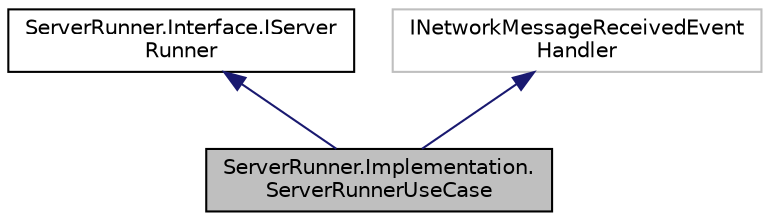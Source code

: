 digraph "ServerRunner.Implementation.ServerRunnerUseCase"
{
  edge [fontname="Helvetica",fontsize="10",labelfontname="Helvetica",labelfontsize="10"];
  node [fontname="Helvetica",fontsize="10",shape=record];
  Node1 [label="ServerRunner.Implementation.\lServerRunnerUseCase",height=0.2,width=0.4,color="black", fillcolor="grey75", style="filled" fontcolor="black"];
  Node2 -> Node1 [dir="back",color="midnightblue",fontsize="10",style="solid",fontname="Helvetica"];
  Node2 [label="ServerRunner.Interface.IServer\lRunner",height=0.2,width=0.4,color="black", fillcolor="white", style="filled",URL="$interface_server_runner_1_1_interface_1_1_i_server_runner.html"];
  Node3 -> Node1 [dir="back",color="midnightblue",fontsize="10",style="solid",fontname="Helvetica"];
  Node3 [label="INetworkMessageReceivedEvent\lHandler",height=0.2,width=0.4,color="grey75", fillcolor="white", style="filled"];
}
